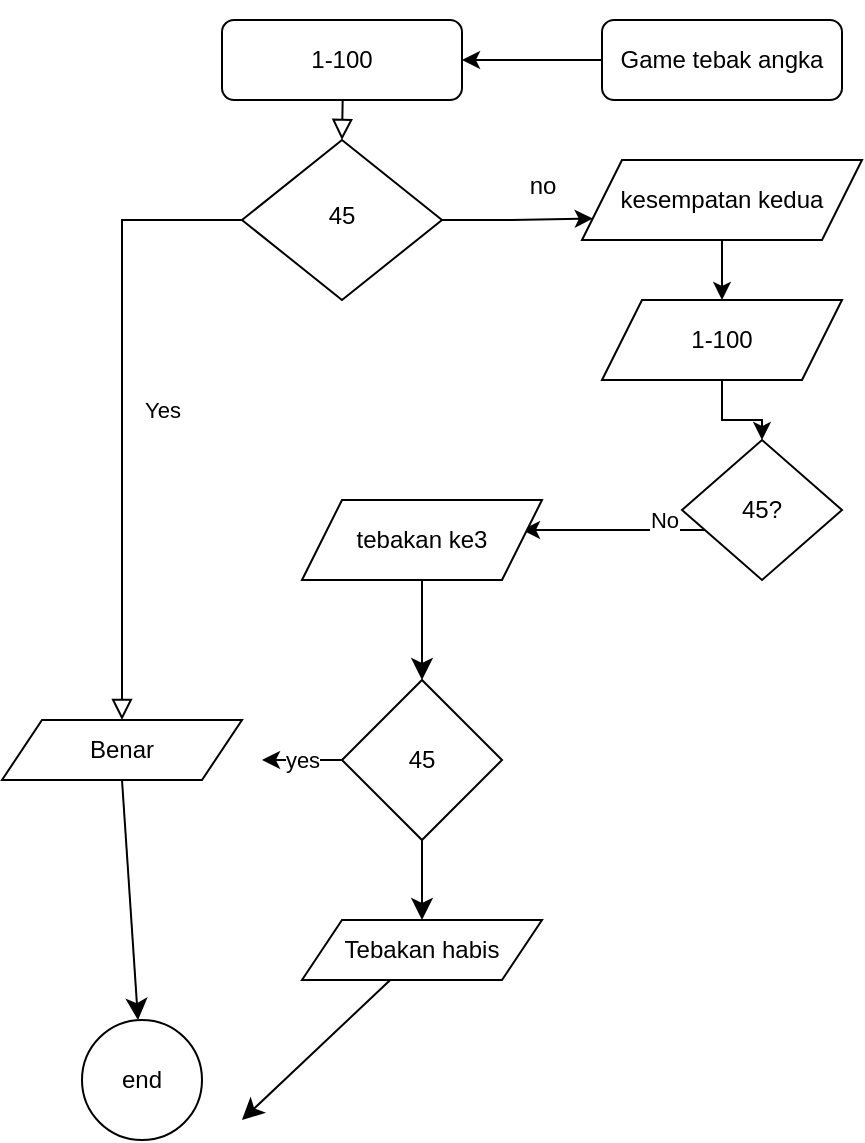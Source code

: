 <mxfile version="22.0.1" type="github">
  <diagram id="C5RBs43oDa-KdzZeNtuy" name="Page-1">
    <mxGraphModel dx="794" dy="472" grid="1" gridSize="10" guides="1" tooltips="1" connect="1" arrows="1" fold="1" page="1" pageScale="1" pageWidth="827" pageHeight="1169" math="0" shadow="0">
      <root>
        <mxCell id="WIyWlLk6GJQsqaUBKTNV-0" />
        <mxCell id="WIyWlLk6GJQsqaUBKTNV-1" parent="WIyWlLk6GJQsqaUBKTNV-0" />
        <mxCell id="WIyWlLk6GJQsqaUBKTNV-2" value="" style="rounded=0;html=1;jettySize=auto;orthogonalLoop=1;fontSize=11;endArrow=block;endFill=0;endSize=8;strokeWidth=1;shadow=0;labelBackgroundColor=none;edgeStyle=orthogonalEdgeStyle;" parent="WIyWlLk6GJQsqaUBKTNV-1" target="WIyWlLk6GJQsqaUBKTNV-6" edge="1">
          <mxGeometry relative="1" as="geometry">
            <mxPoint x="220" y="110" as="sourcePoint" />
          </mxGeometry>
        </mxCell>
        <mxCell id="WIyWlLk6GJQsqaUBKTNV-4" value="Yes" style="rounded=0;html=1;jettySize=auto;orthogonalLoop=1;fontSize=11;endArrow=block;endFill=0;endSize=8;strokeWidth=1;shadow=0;labelBackgroundColor=none;edgeStyle=orthogonalEdgeStyle;" parent="WIyWlLk6GJQsqaUBKTNV-1" source="WIyWlLk6GJQsqaUBKTNV-6" target="Wo1eACpdaDVPEbO35iGP-25" edge="1">
          <mxGeometry y="20" relative="1" as="geometry">
            <mxPoint as="offset" />
            <mxPoint x="40" y="360" as="targetPoint" />
            <Array as="points">
              <mxPoint x="110" y="210" />
            </Array>
          </mxGeometry>
        </mxCell>
        <mxCell id="Wo1eACpdaDVPEbO35iGP-17" style="edgeStyle=orthogonalEdgeStyle;rounded=0;orthogonalLoop=1;jettySize=auto;html=1;exitX=1;exitY=0.5;exitDx=0;exitDy=0;entryX=0;entryY=0.75;entryDx=0;entryDy=0;" parent="WIyWlLk6GJQsqaUBKTNV-1" source="WIyWlLk6GJQsqaUBKTNV-6" target="Wo1eACpdaDVPEbO35iGP-7" edge="1">
          <mxGeometry relative="1" as="geometry" />
        </mxCell>
        <mxCell id="WIyWlLk6GJQsqaUBKTNV-6" value="&lt;font style=&quot;vertical-align: inherit;&quot;&gt;&lt;font style=&quot;vertical-align: inherit;&quot;&gt;45&lt;/font&gt;&lt;/font&gt;" style="rhombus;whiteSpace=wrap;html=1;shadow=0;fontFamily=Helvetica;fontSize=12;align=center;strokeWidth=1;spacing=6;spacingTop=-4;" parent="WIyWlLk6GJQsqaUBKTNV-1" vertex="1">
          <mxGeometry x="170" y="170" width="100" height="80" as="geometry" />
        </mxCell>
        <mxCell id="Wo1eACpdaDVPEbO35iGP-6" value="" style="edgeStyle=orthogonalEdgeStyle;rounded=0;orthogonalLoop=1;jettySize=auto;html=1;" parent="WIyWlLk6GJQsqaUBKTNV-1" source="Wo1eACpdaDVPEbO35iGP-2" target="Wo1eACpdaDVPEbO35iGP-5" edge="1">
          <mxGeometry relative="1" as="geometry" />
        </mxCell>
        <mxCell id="Wo1eACpdaDVPEbO35iGP-2" value="&lt;font style=&quot;vertical-align: inherit;&quot;&gt;&lt;font style=&quot;vertical-align: inherit;&quot;&gt;Game tebak angka&lt;/font&gt;&lt;/font&gt;" style="rounded=1;whiteSpace=wrap;html=1;fontSize=12;glass=0;strokeWidth=1;shadow=0;" parent="WIyWlLk6GJQsqaUBKTNV-1" vertex="1">
          <mxGeometry x="350" y="110" width="120" height="40" as="geometry" />
        </mxCell>
        <mxCell id="Wo1eACpdaDVPEbO35iGP-5" value="&lt;font style=&quot;vertical-align: inherit;&quot;&gt;&lt;font style=&quot;vertical-align: inherit;&quot;&gt;&lt;font style=&quot;vertical-align: inherit;&quot;&gt;&lt;font style=&quot;vertical-align: inherit;&quot;&gt;1-100&lt;/font&gt;&lt;/font&gt;&lt;/font&gt;&lt;/font&gt;" style="rounded=1;whiteSpace=wrap;html=1;fontSize=12;glass=0;strokeWidth=1;shadow=0;" parent="WIyWlLk6GJQsqaUBKTNV-1" vertex="1">
          <mxGeometry x="160" y="110" width="120" height="40" as="geometry" />
        </mxCell>
        <mxCell id="Wo1eACpdaDVPEbO35iGP-11" style="edgeStyle=orthogonalEdgeStyle;rounded=0;orthogonalLoop=1;jettySize=auto;html=1;" parent="WIyWlLk6GJQsqaUBKTNV-1" source="Wo1eACpdaDVPEbO35iGP-7" target="Wo1eACpdaDVPEbO35iGP-12" edge="1">
          <mxGeometry relative="1" as="geometry">
            <mxPoint x="650" y="280" as="targetPoint" />
          </mxGeometry>
        </mxCell>
        <mxCell id="Wo1eACpdaDVPEbO35iGP-7" value="&lt;font style=&quot;vertical-align: inherit;&quot;&gt;&lt;font style=&quot;vertical-align: inherit;&quot;&gt;kesempatan kedua&lt;/font&gt;&lt;/font&gt;" style="shape=parallelogram;perimeter=parallelogramPerimeter;whiteSpace=wrap;html=1;fixedSize=1;" parent="WIyWlLk6GJQsqaUBKTNV-1" vertex="1">
          <mxGeometry x="340" y="180" width="140" height="40" as="geometry" />
        </mxCell>
        <mxCell id="Wo1eACpdaDVPEbO35iGP-8" style="edgeStyle=orthogonalEdgeStyle;rounded=0;orthogonalLoop=1;jettySize=auto;html=1;exitX=0.5;exitY=1;exitDx=0;exitDy=0;" parent="WIyWlLk6GJQsqaUBKTNV-1" source="Wo1eACpdaDVPEbO35iGP-7" target="Wo1eACpdaDVPEbO35iGP-7" edge="1">
          <mxGeometry relative="1" as="geometry" />
        </mxCell>
        <mxCell id="Wo1eACpdaDVPEbO35iGP-10" value="&lt;font style=&quot;vertical-align: inherit;&quot;&gt;&lt;font style=&quot;vertical-align: inherit;&quot;&gt;no&lt;/font&gt;&lt;/font&gt;" style="text;html=1;align=center;verticalAlign=middle;resizable=0;points=[];autosize=1;strokeColor=none;fillColor=none;" parent="WIyWlLk6GJQsqaUBKTNV-1" vertex="1">
          <mxGeometry x="300" y="178" width="40" height="30" as="geometry" />
        </mxCell>
        <mxCell id="Wo1eACpdaDVPEbO35iGP-13" style="edgeStyle=orthogonalEdgeStyle;rounded=0;orthogonalLoop=1;jettySize=auto;html=1;exitX=0.5;exitY=1;exitDx=0;exitDy=0;" parent="WIyWlLk6GJQsqaUBKTNV-1" source="Wo1eACpdaDVPEbO35iGP-12" target="Wo1eACpdaDVPEbO35iGP-14" edge="1">
          <mxGeometry relative="1" as="geometry">
            <mxPoint x="660" y="330" as="targetPoint" />
          </mxGeometry>
        </mxCell>
        <mxCell id="Wo1eACpdaDVPEbO35iGP-12" value="&lt;font style=&quot;vertical-align: inherit;&quot;&gt;&lt;font style=&quot;vertical-align: inherit;&quot;&gt;1-100&lt;/font&gt;&lt;/font&gt;" style="shape=parallelogram;perimeter=parallelogramPerimeter;whiteSpace=wrap;html=1;fixedSize=1;" parent="WIyWlLk6GJQsqaUBKTNV-1" vertex="1">
          <mxGeometry x="350" y="250" width="120" height="40" as="geometry" />
        </mxCell>
        <mxCell id="Wo1eACpdaDVPEbO35iGP-18" value="&lt;font style=&quot;vertical-align: inherit;&quot;&gt;&lt;font style=&quot;vertical-align: inherit;&quot;&gt;No&lt;/font&gt;&lt;/font&gt;" style="edgeStyle=orthogonalEdgeStyle;rounded=0;orthogonalLoop=1;jettySize=auto;html=1;exitX=0;exitY=0.5;exitDx=0;exitDy=0;" parent="WIyWlLk6GJQsqaUBKTNV-1" edge="1">
          <mxGeometry x="-0.025" y="-5" relative="1" as="geometry">
            <mxPoint x="310" y="365" as="targetPoint" />
            <mxPoint x="-1" as="offset" />
            <mxPoint x="430" y="345" as="sourcePoint" />
            <Array as="points">
              <mxPoint x="430" y="355" />
              <mxPoint x="401" y="355" />
              <mxPoint x="401" y="365" />
            </Array>
          </mxGeometry>
        </mxCell>
        <mxCell id="Wo1eACpdaDVPEbO35iGP-14" value="&lt;font style=&quot;vertical-align: inherit;&quot;&gt;&lt;font style=&quot;vertical-align: inherit;&quot;&gt;45?&lt;/font&gt;&lt;/font&gt;" style="rhombus;whiteSpace=wrap;html=1;" parent="WIyWlLk6GJQsqaUBKTNV-1" vertex="1">
          <mxGeometry x="390" y="320" width="80" height="70" as="geometry" />
        </mxCell>
        <mxCell id="QJVIJTAPs-KPHWWhJOm9-6" value="" style="edgeStyle=none;curved=1;rounded=0;orthogonalLoop=1;jettySize=auto;html=1;fontSize=12;startSize=8;endSize=8;" edge="1" parent="WIyWlLk6GJQsqaUBKTNV-1" source="Wo1eACpdaDVPEbO35iGP-19" target="Wo1eACpdaDVPEbO35iGP-21">
          <mxGeometry relative="1" as="geometry" />
        </mxCell>
        <mxCell id="Wo1eACpdaDVPEbO35iGP-19" value="&lt;font style=&quot;vertical-align: inherit;&quot;&gt;&lt;font style=&quot;vertical-align: inherit;&quot;&gt;&lt;font style=&quot;vertical-align: inherit;&quot;&gt;&lt;font style=&quot;vertical-align: inherit;&quot;&gt;tebakan ke3&lt;/font&gt;&lt;/font&gt;&lt;/font&gt;&lt;/font&gt;" style="shape=parallelogram;perimeter=parallelogramPerimeter;whiteSpace=wrap;html=1;fixedSize=1;" parent="WIyWlLk6GJQsqaUBKTNV-1" vertex="1">
          <mxGeometry x="200" y="350" width="120" height="40" as="geometry" />
        </mxCell>
        <mxCell id="Wo1eACpdaDVPEbO35iGP-24" value="&lt;font style=&quot;vertical-align: inherit;&quot;&gt;&lt;font style=&quot;vertical-align: inherit;&quot;&gt;yes&lt;/font&gt;&lt;/font&gt;" style="edgeStyle=orthogonalEdgeStyle;rounded=0;orthogonalLoop=1;jettySize=auto;html=1;" parent="WIyWlLk6GJQsqaUBKTNV-1" source="Wo1eACpdaDVPEbO35iGP-21" edge="1">
          <mxGeometry relative="1" as="geometry">
            <mxPoint x="180" y="480" as="targetPoint" />
            <Array as="points">
              <mxPoint x="230" y="480" />
              <mxPoint x="230" y="480" />
            </Array>
          </mxGeometry>
        </mxCell>
        <mxCell id="QJVIJTAPs-KPHWWhJOm9-7" style="edgeStyle=none;curved=1;rounded=0;orthogonalLoop=1;jettySize=auto;html=1;fontSize=12;startSize=8;endSize=8;" edge="1" parent="WIyWlLk6GJQsqaUBKTNV-1" source="Wo1eACpdaDVPEbO35iGP-21">
          <mxGeometry relative="1" as="geometry">
            <mxPoint x="260" y="560" as="targetPoint" />
          </mxGeometry>
        </mxCell>
        <mxCell id="Wo1eACpdaDVPEbO35iGP-21" value="&lt;font style=&quot;vertical-align: inherit;&quot;&gt;&lt;font style=&quot;vertical-align: inherit;&quot;&gt;45&lt;/font&gt;&lt;/font&gt;" style="rhombus;whiteSpace=wrap;html=1;" parent="WIyWlLk6GJQsqaUBKTNV-1" vertex="1">
          <mxGeometry x="220" y="440" width="80" height="80" as="geometry" />
        </mxCell>
        <mxCell id="QJVIJTAPs-KPHWWhJOm9-2" style="edgeStyle=none;curved=1;rounded=0;orthogonalLoop=1;jettySize=auto;html=1;exitX=0.5;exitY=1;exitDx=0;exitDy=0;fontSize=12;startSize=8;endSize=8;" edge="1" parent="WIyWlLk6GJQsqaUBKTNV-1" source="Wo1eACpdaDVPEbO35iGP-25" target="Wo1eACpdaDVPEbO35iGP-36">
          <mxGeometry relative="1" as="geometry" />
        </mxCell>
        <mxCell id="Wo1eACpdaDVPEbO35iGP-25" value="&lt;font style=&quot;vertical-align: inherit;&quot;&gt;&lt;font style=&quot;vertical-align: inherit;&quot;&gt;Benar&lt;/font&gt;&lt;/font&gt;" style="shape=parallelogram;perimeter=parallelogramPerimeter;whiteSpace=wrap;html=1;fixedSize=1;" parent="WIyWlLk6GJQsqaUBKTNV-1" vertex="1">
          <mxGeometry x="50" y="460" width="120" height="30" as="geometry" />
        </mxCell>
        <mxCell id="QJVIJTAPs-KPHWWhJOm9-8" style="edgeStyle=none;curved=1;rounded=0;orthogonalLoop=1;jettySize=auto;html=1;fontSize=12;startSize=8;endSize=8;" edge="1" parent="WIyWlLk6GJQsqaUBKTNV-1" source="Wo1eACpdaDVPEbO35iGP-29">
          <mxGeometry relative="1" as="geometry">
            <mxPoint x="170" y="660" as="targetPoint" />
          </mxGeometry>
        </mxCell>
        <mxCell id="Wo1eACpdaDVPEbO35iGP-29" value="&lt;font style=&quot;vertical-align: inherit;&quot;&gt;&lt;font style=&quot;vertical-align: inherit;&quot;&gt;Tebakan habis&lt;/font&gt;&lt;/font&gt;" style="shape=parallelogram;perimeter=parallelogramPerimeter;whiteSpace=wrap;html=1;fixedSize=1;" parent="WIyWlLk6GJQsqaUBKTNV-1" vertex="1">
          <mxGeometry x="200" y="560" width="120" height="30" as="geometry" />
        </mxCell>
        <mxCell id="Wo1eACpdaDVPEbO35iGP-31" style="edgeStyle=orthogonalEdgeStyle;rounded=0;orthogonalLoop=1;jettySize=auto;html=1;exitX=0.5;exitY=1;exitDx=0;exitDy=0;" parent="WIyWlLk6GJQsqaUBKTNV-1" source="Wo1eACpdaDVPEbO35iGP-29" target="Wo1eACpdaDVPEbO35iGP-29" edge="1">
          <mxGeometry relative="1" as="geometry" />
        </mxCell>
        <mxCell id="Wo1eACpdaDVPEbO35iGP-33" style="edgeStyle=orthogonalEdgeStyle;rounded=0;orthogonalLoop=1;jettySize=auto;html=1;exitX=0.5;exitY=1;exitDx=0;exitDy=0;" parent="WIyWlLk6GJQsqaUBKTNV-1" source="Wo1eACpdaDVPEbO35iGP-29" target="Wo1eACpdaDVPEbO35iGP-29" edge="1">
          <mxGeometry relative="1" as="geometry" />
        </mxCell>
        <mxCell id="Wo1eACpdaDVPEbO35iGP-36" value="&lt;font style=&quot;vertical-align: inherit;&quot;&gt;&lt;font style=&quot;vertical-align: inherit;&quot;&gt;end&lt;/font&gt;&lt;/font&gt;" style="ellipse;whiteSpace=wrap;html=1;" parent="WIyWlLk6GJQsqaUBKTNV-1" vertex="1">
          <mxGeometry x="90" y="610" width="60" height="60" as="geometry" />
        </mxCell>
      </root>
    </mxGraphModel>
  </diagram>
</mxfile>
